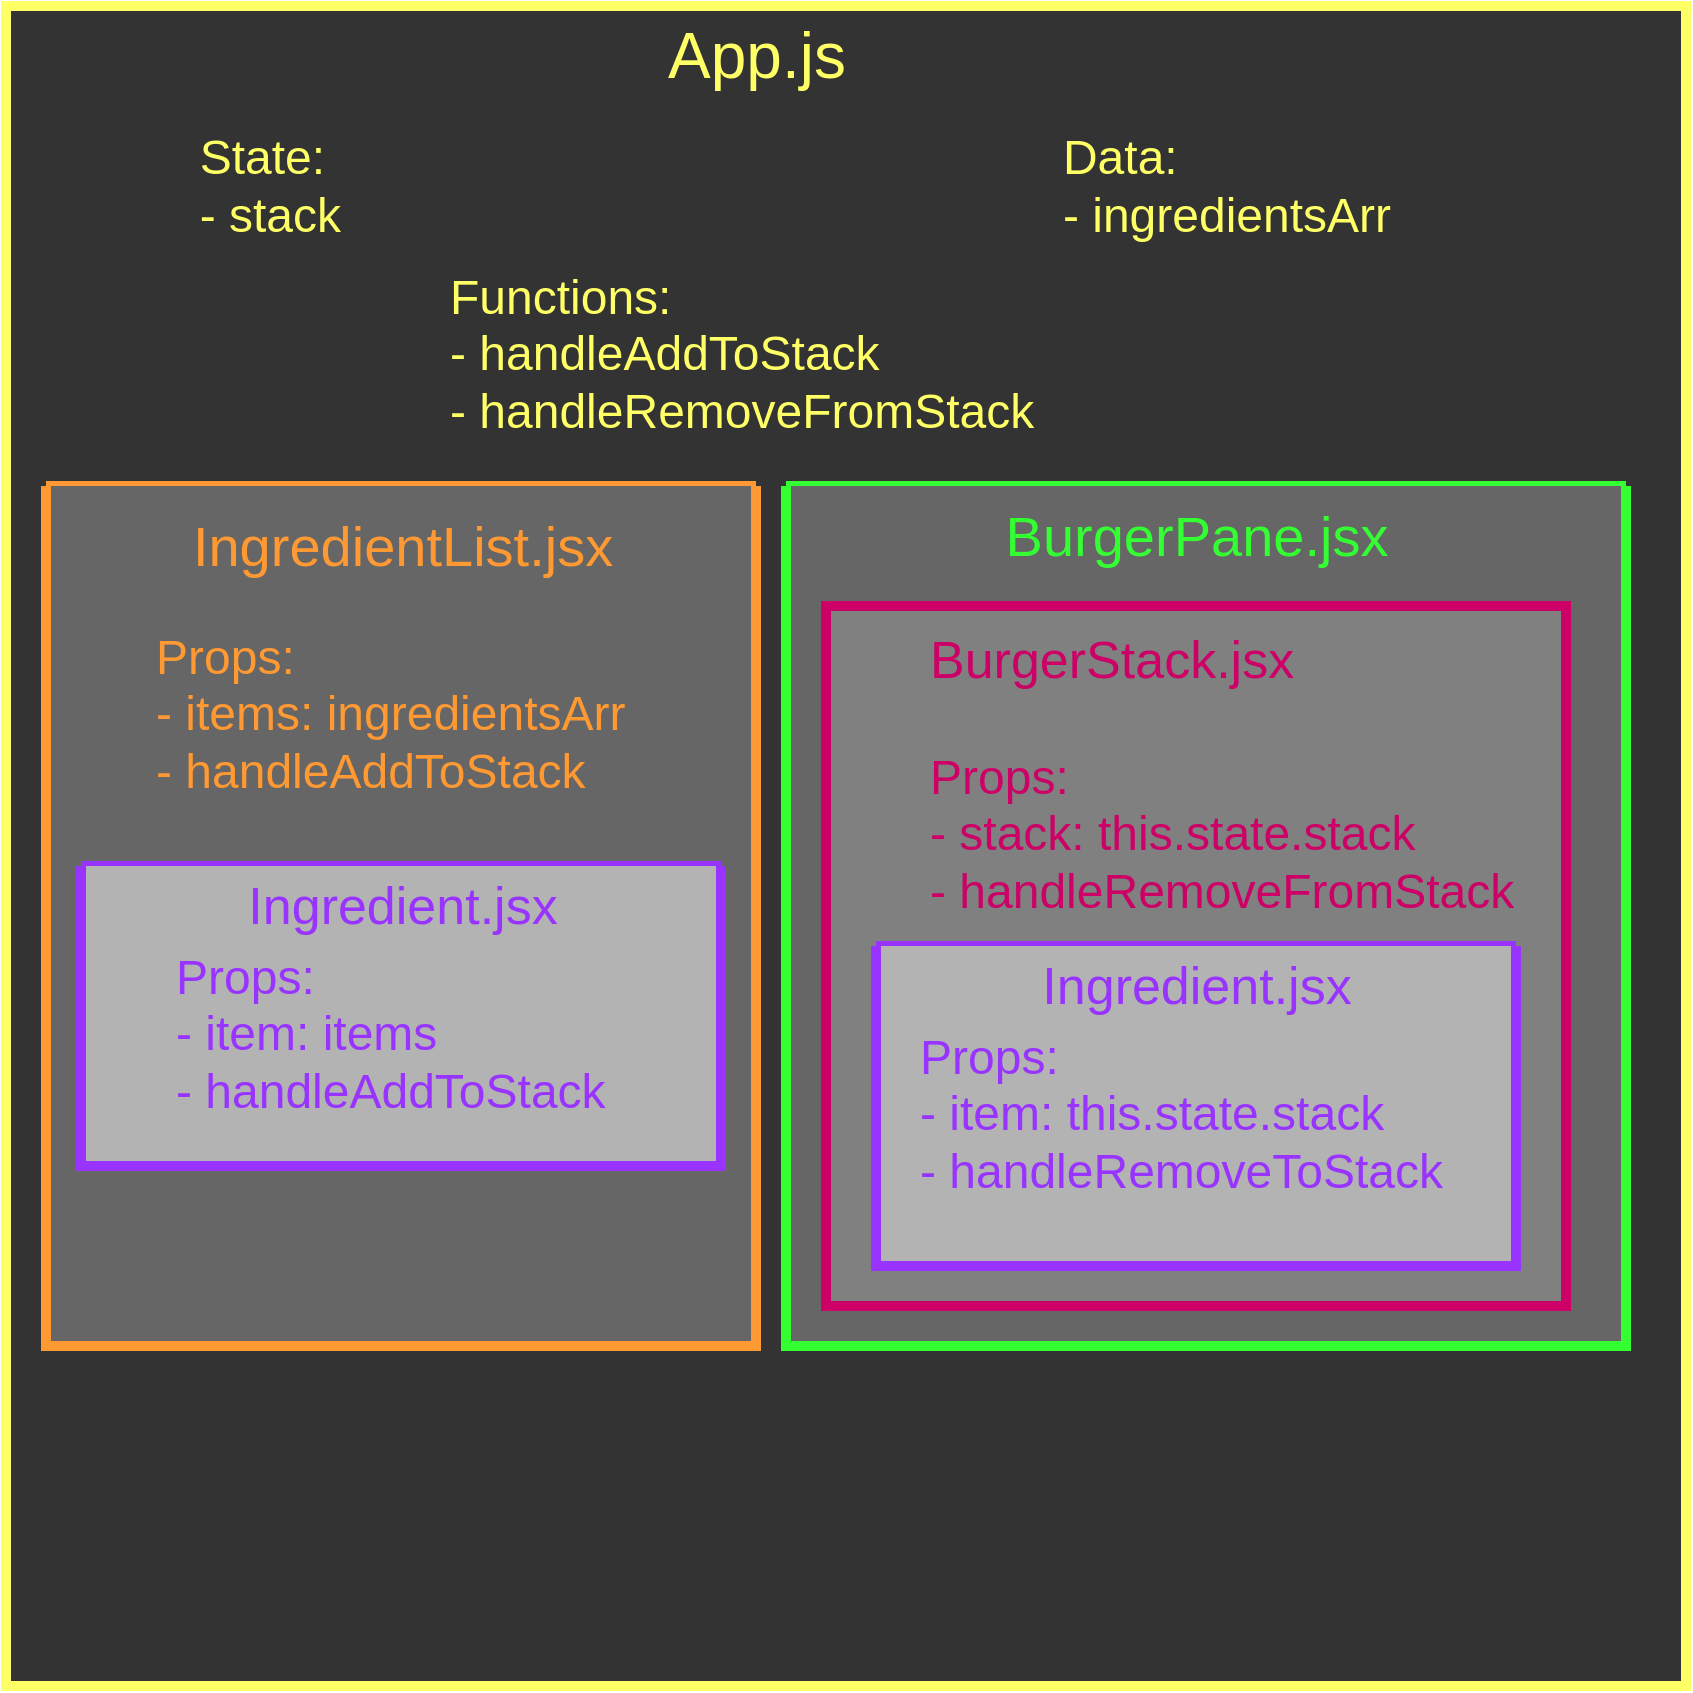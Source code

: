 <mxfile>
    <diagram id="1mIjxT_VNuVrrERKfQBY" name="Page-1">
        <mxGraphModel dx="1343" dy="633" grid="1" gridSize="10" guides="1" tooltips="1" connect="1" arrows="1" fold="1" page="1" pageScale="1" pageWidth="850" pageHeight="1100" math="0" shadow="0">
            <root>
                <mxCell id="0"/>
                <mxCell id="1" parent="0"/>
                <mxCell id="2" value="" style="whiteSpace=wrap;html=1;aspect=fixed;fillColor=#333333;gradientColor=none;strokeColor=#FFFF66;strokeWidth=5;" parent="1" vertex="1">
                    <mxGeometry x="50" y="20" width="840" height="840" as="geometry"/>
                </mxCell>
                <mxCell id="3" value="&lt;font color=&quot;#ffff66&quot; style=&quot;font-size: 32px;&quot;&gt;App.js&lt;br style=&quot;font-size: 32px;&quot;&gt;&lt;/font&gt;" style="text;html=1;resizable=0;autosize=1;align=center;verticalAlign=middle;points=[];fillColor=none;strokeColor=none;rounded=0;fontSize=32;" parent="1" vertex="1">
                    <mxGeometry x="370" y="20" width="110" height="50" as="geometry"/>
                </mxCell>
                <mxCell id="4" value="&lt;div style=&quot;text-align: left&quot;&gt;&lt;span style=&quot;line-height: 1&quot;&gt;State:&lt;/span&gt;&lt;/div&gt;&lt;div style=&quot;text-align: left&quot;&gt;&lt;span style=&quot;line-height: 1&quot;&gt;- stack&amp;nbsp;&lt;/span&gt;&lt;/div&gt;" style="text;html=1;resizable=0;autosize=1;align=center;verticalAlign=middle;points=[];fillColor=none;strokeColor=none;rounded=0;fontSize=24;fontColor=#FFFF66;" parent="1" vertex="1">
                    <mxGeometry x="140" y="80" width="90" height="60" as="geometry"/>
                </mxCell>
                <mxCell id="5" value="Functions:&lt;br&gt;&lt;div&gt;&lt;span&gt;- handleAddToStack&lt;/span&gt;&lt;/div&gt;&lt;div&gt;&lt;span&gt;- handleRemoveFromStack&lt;/span&gt;&lt;/div&gt;" style="text;html=1;resizable=0;autosize=1;align=left;verticalAlign=bottom;points=[];fillColor=none;strokeColor=none;rounded=0;fontSize=24;fontColor=#FFFF66;" parent="1" vertex="1">
                    <mxGeometry x="270" y="150" width="310" height="90" as="geometry"/>
                </mxCell>
                <mxCell id="12" value="" style="swimlane;startSize=0;fontSize=24;fontColor=#33FF33;strokeColor=#33FF33;strokeWidth=5;fillColor=#666666;gradientColor=none;swimlaneLine=0;swimlaneFillColor=#666666;shadow=0;" parent="1" vertex="1">
                    <mxGeometry x="440" y="260" width="420" height="430" as="geometry">
                        <mxRectangle x="410" y="130" width="50" height="40" as="alternateBounds"/>
                    </mxGeometry>
                </mxCell>
                <mxCell id="13" value="&lt;font color=&quot;#33ff33&quot;&gt;BurgerPane.jsx&lt;/font&gt;" style="text;html=1;resizable=0;autosize=1;align=center;verticalAlign=middle;points=[];fillColor=none;strokeColor=none;rounded=0;fontSize=28;fontColor=#FF9933;" parent="12" vertex="1">
                    <mxGeometry x="100" width="210" height="50" as="geometry"/>
                </mxCell>
                <mxCell id="31" value="" style="rounded=0;whiteSpace=wrap;html=1;shadow=0;fillColor=#808080;strokeColor=#CC0066;strokeWidth=5;fontColor=#CC0066;" vertex="1" parent="12">
                    <mxGeometry x="20" y="60" width="370" height="350" as="geometry"/>
                </mxCell>
                <mxCell id="18" value="&lt;div&gt;&lt;span style=&quot;line-height: 1&quot;&gt;&lt;font style=&quot;font-size: 26px;&quot;&gt;BurgerStack.jsx&lt;/font&gt;&lt;/span&gt;&lt;/div&gt;&lt;div&gt;&lt;span style=&quot;line-height: 1&quot;&gt;&lt;br&gt;&lt;/span&gt;&lt;/div&gt;&lt;div&gt;&lt;span style=&quot;line-height: 1&quot;&gt;Props:&lt;/span&gt;&lt;/div&gt;&lt;div&gt;&lt;span style=&quot;line-height: 1&quot;&gt;- stack: this.state.stack&lt;/span&gt;&lt;/div&gt;&lt;div&gt;&lt;span style=&quot;line-height: 1&quot;&gt;- handleRemoveFromStack&lt;/span&gt;&lt;/div&gt;" style="text;html=1;resizable=0;autosize=1;align=left;verticalAlign=bottom;points=[];fillColor=none;strokeColor=none;rounded=0;fontSize=24;fontColor=#CC0066;labelPosition=center;verticalLabelPosition=middle;" parent="12" vertex="1">
                    <mxGeometry x="70" y="60" width="320" height="160" as="geometry"/>
                </mxCell>
                <mxCell id="24" value="" style="swimlane;startSize=0;fontSize=24;fontColor=#9933FF;strokeColor=#9933FF;strokeWidth=5;fillColor=#333333;gradientColor=none;swimlaneLine=0;swimlaneFillColor=#B3B3B3;fontStyle=0" parent="12" vertex="1">
                    <mxGeometry x="45" y="230" width="320" height="160" as="geometry"/>
                </mxCell>
                <mxCell id="25" value="Ingredient.jsx" style="text;html=1;resizable=0;autosize=1;align=center;verticalAlign=middle;points=[];fillColor=none;strokeColor=none;rounded=0;fontSize=26;fontColor=#9933FF;" parent="24" vertex="1">
                    <mxGeometry x="70" width="180" height="40" as="geometry"/>
                </mxCell>
                <mxCell id="26" value="&lt;div&gt;&lt;span style=&quot;line-height: 1&quot;&gt;Props:&lt;/span&gt;&lt;/div&gt;&lt;div&gt;&lt;span style=&quot;line-height: 1&quot;&gt;- item: this.state.stack&lt;/span&gt;&lt;/div&gt;&lt;div&gt;&lt;span&gt;- handleRemoveToStack&lt;/span&gt;&lt;/div&gt;" style="text;html=1;resizable=0;autosize=1;align=left;verticalAlign=bottom;points=[];fillColor=none;strokeColor=none;rounded=0;fontSize=24;fontColor=#9933FF;labelPosition=center;verticalLabelPosition=middle;" parent="24" vertex="1">
                    <mxGeometry x="20" y="40" width="280" height="90" as="geometry"/>
                </mxCell>
                <mxCell id="14" value="" style="swimlane;startSize=0;fontSize=24;fontColor=#33FF33;strokeColor=#FF9933;strokeWidth=5;fillColor=#666666;gradientColor=none;swimlaneLine=0;swimlaneFillColor=#666666;" parent="1" vertex="1">
                    <mxGeometry x="70" y="260" width="355" height="430" as="geometry">
                        <mxRectangle x="410" y="130" width="50" height="40" as="alternateBounds"/>
                    </mxGeometry>
                </mxCell>
                <mxCell id="16" value="IngredientList.jsx" style="text;html=1;resizable=0;autosize=1;align=center;verticalAlign=middle;points=[];fillColor=none;strokeColor=none;rounded=0;fontSize=28;fontColor=#FF9933;" parent="14" vertex="1">
                    <mxGeometry x="62.5" y="5" width="230" height="50" as="geometry"/>
                </mxCell>
                <mxCell id="17" value="&lt;div&gt;&lt;span style=&quot;line-height: 1&quot;&gt;Props:&lt;/span&gt;&lt;/div&gt;&lt;div&gt;&lt;span style=&quot;line-height: 1&quot;&gt;- items: ingredientsArr&lt;/span&gt;&lt;/div&gt;&lt;div&gt;&lt;span style=&quot;line-height: 1&quot;&gt;- handleAddToStack&lt;/span&gt;&lt;/div&gt;" style="text;html=1;resizable=0;autosize=1;align=left;verticalAlign=bottom;points=[];fillColor=none;strokeColor=none;rounded=0;fontSize=24;fontColor=#FF9933;labelPosition=center;verticalLabelPosition=middle;" parent="14" vertex="1">
                    <mxGeometry x="52.5" y="70" width="250" height="90" as="geometry"/>
                </mxCell>
                <mxCell id="19" value="" style="swimlane;startSize=0;fontSize=24;fontColor=#9933FF;strokeColor=#9933FF;strokeWidth=5;fillColor=#333333;gradientColor=none;swimlaneLine=0;swimlaneFillColor=#B3B3B3;" parent="14" vertex="1">
                    <mxGeometry x="17.5" y="190" width="320" height="150" as="geometry"/>
                </mxCell>
                <mxCell id="21" value="Ingredient.jsx" style="text;html=1;resizable=0;autosize=1;align=center;verticalAlign=middle;points=[];fillColor=none;strokeColor=none;rounded=0;fontSize=26;fontColor=#9933FF;" parent="19" vertex="1">
                    <mxGeometry x="70" width="180" height="40" as="geometry"/>
                </mxCell>
                <mxCell id="22" value="&lt;div&gt;&lt;span style=&quot;line-height: 1&quot;&gt;Props:&lt;/span&gt;&lt;/div&gt;&lt;div&gt;&lt;span style=&quot;line-height: 1&quot;&gt;- item: items&lt;/span&gt;&lt;/div&gt;&lt;div&gt;&lt;span&gt;- handleAddToStack&lt;/span&gt;&lt;/div&gt;" style="text;html=1;resizable=0;autosize=1;align=left;verticalAlign=bottom;points=[];fillColor=none;strokeColor=none;rounded=0;fontSize=24;fontColor=#9933FF;labelPosition=center;verticalLabelPosition=middle;" parent="19" vertex="1">
                    <mxGeometry x="45" y="40" width="230" height="90" as="geometry"/>
                </mxCell>
                <mxCell id="27" value="&lt;div style=&quot;text-align: left&quot;&gt;Data:&lt;/div&gt;&lt;div style=&quot;text-align: left&quot;&gt;- ingredientsArr&lt;/div&gt;" style="text;html=1;resizable=0;autosize=1;align=center;verticalAlign=middle;points=[];fillColor=none;strokeColor=none;rounded=0;fontSize=24;fontColor=#FFFF66;" parent="1" vertex="1">
                    <mxGeometry x="570" y="80" width="180" height="60" as="geometry"/>
                </mxCell>
            </root>
        </mxGraphModel>
    </diagram>
</mxfile>